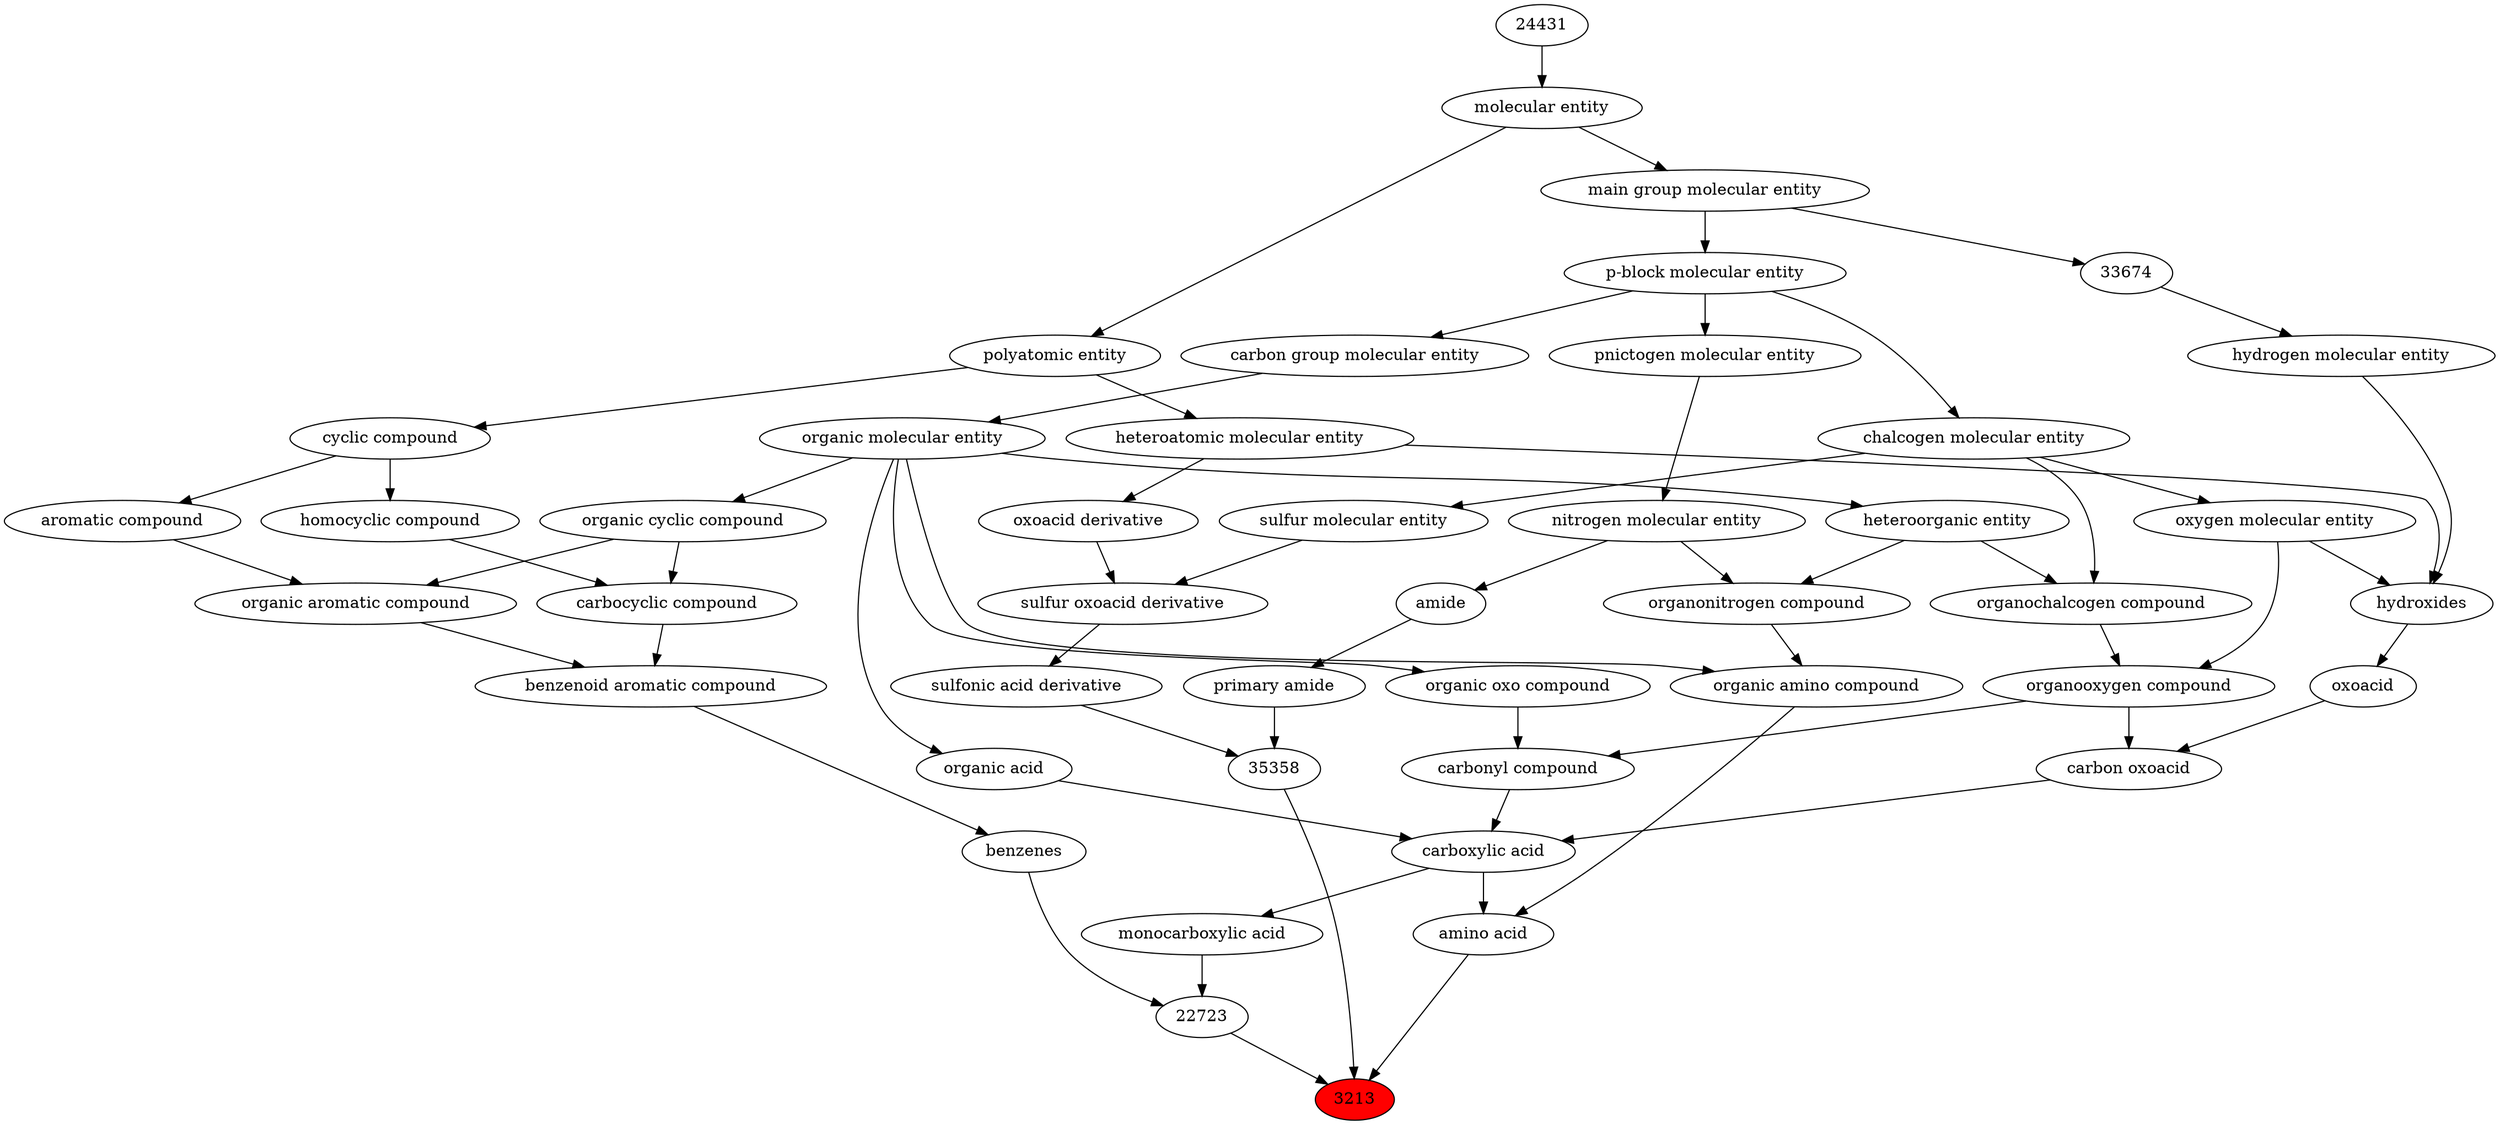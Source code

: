 digraph tree{ 
3213 [label="3213" fillcolor=red style=filled]
35358 -> 3213
33709 -> 3213
22723 -> 3213
35358 [label="35358"]
33552 -> 35358
33256 -> 35358
33709 [label="amino acid"]
50047 -> 33709
33575 -> 33709
22723 [label="22723"]
22712 -> 22723
25384 -> 22723
33552 [label="sulfonic acid derivative"]
33424 -> 33552
33256 [label="primary amide"]
32988 -> 33256
50047 [label="organic amino compound"]
50860 -> 50047
35352 -> 50047
33575 [label="carboxylic acid"]
36586 -> 33575
35605 -> 33575
64709 -> 33575
22712 [label="benzenes"]
33836 -> 22712
25384 [label="monocarboxylic acid"]
33575 -> 25384
33424 [label="sulfur oxoacid derivative"]
33241 -> 33424
26835 -> 33424
32988 [label="amide"]
51143 -> 32988
50860 [label="organic molecular entity"]
33582 -> 50860
35352 [label="organonitrogen compound"]
51143 -> 35352
33285 -> 35352
36586 [label="carbonyl compound"]
36587 -> 36586
36963 -> 36586
35605 [label="carbon oxoacid"]
24833 -> 35605
36963 -> 35605
64709 [label="organic acid"]
50860 -> 64709
33836 [label="benzenoid aromatic compound"]
33659 -> 33836
33598 -> 33836
33241 [label="oxoacid derivative"]
37577 -> 33241
26835 [label="sulfur molecular entity"]
33304 -> 26835
51143 [label="nitrogen molecular entity"]
33302 -> 51143
33582 [label="carbon group molecular entity"]
33675 -> 33582
33285 [label="heteroorganic entity"]
50860 -> 33285
36587 [label="organic oxo compound"]
50860 -> 36587
36963 [label="organooxygen compound"]
36962 -> 36963
25806 -> 36963
24833 [label="oxoacid"]
24651 -> 24833
33659 [label="organic aromatic compound"]
33832 -> 33659
33655 -> 33659
33598 [label="carbocyclic compound"]
33832 -> 33598
33597 -> 33598
37577 [label="heteroatomic molecular entity"]
36357 -> 37577
33304 [label="chalcogen molecular entity"]
33675 -> 33304
33302 [label="pnictogen molecular entity"]
33675 -> 33302
33675 [label="p-block molecular entity"]
33579 -> 33675
36962 [label="organochalcogen compound"]
33285 -> 36962
33304 -> 36962
25806 [label="oxygen molecular entity"]
33304 -> 25806
24651 [label="hydroxides"]
25806 -> 24651
33608 -> 24651
37577 -> 24651
33832 [label="organic cyclic compound"]
50860 -> 33832
33655 [label="aromatic compound"]
33595 -> 33655
33597 [label="homocyclic compound"]
33595 -> 33597
36357 [label="polyatomic entity"]
23367 -> 36357
33579 [label="main group molecular entity"]
23367 -> 33579
33608 [label="hydrogen molecular entity"]
33674 -> 33608
33595 [label="cyclic compound"]
36357 -> 33595
23367 [label="molecular entity"]
24431 -> 23367
33674 [label="33674"]
33579 -> 33674
24431 [label="24431"]
}